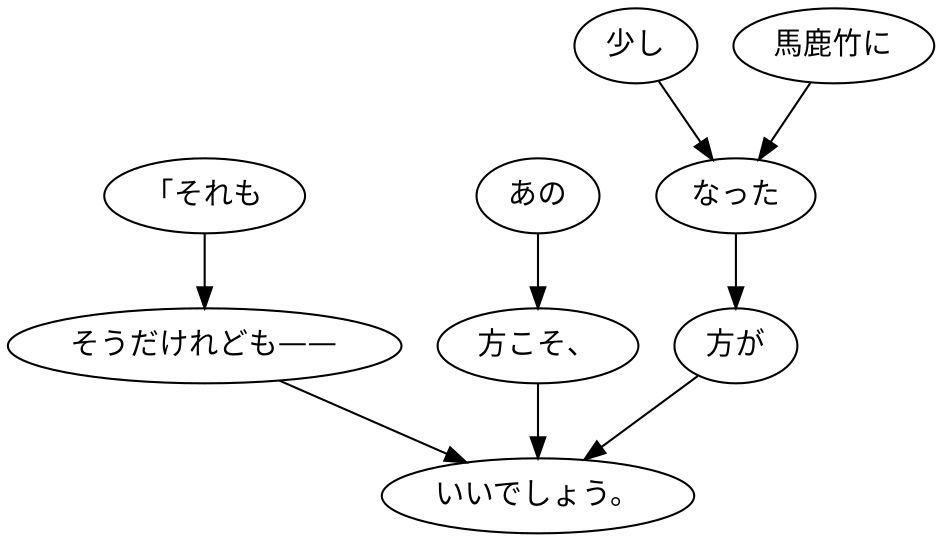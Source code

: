digraph graph6971 {
	node0 [label="「それも"];
	node1 [label="そうだけれども——"];
	node2 [label="あの"];
	node3 [label="方こそ、"];
	node4 [label="少し"];
	node5 [label="馬鹿竹に"];
	node6 [label="なった"];
	node7 [label="方が"];
	node8 [label="いいでしょう。"];
	node0 -> node1;
	node1 -> node8;
	node2 -> node3;
	node3 -> node8;
	node4 -> node6;
	node5 -> node6;
	node6 -> node7;
	node7 -> node8;
}
